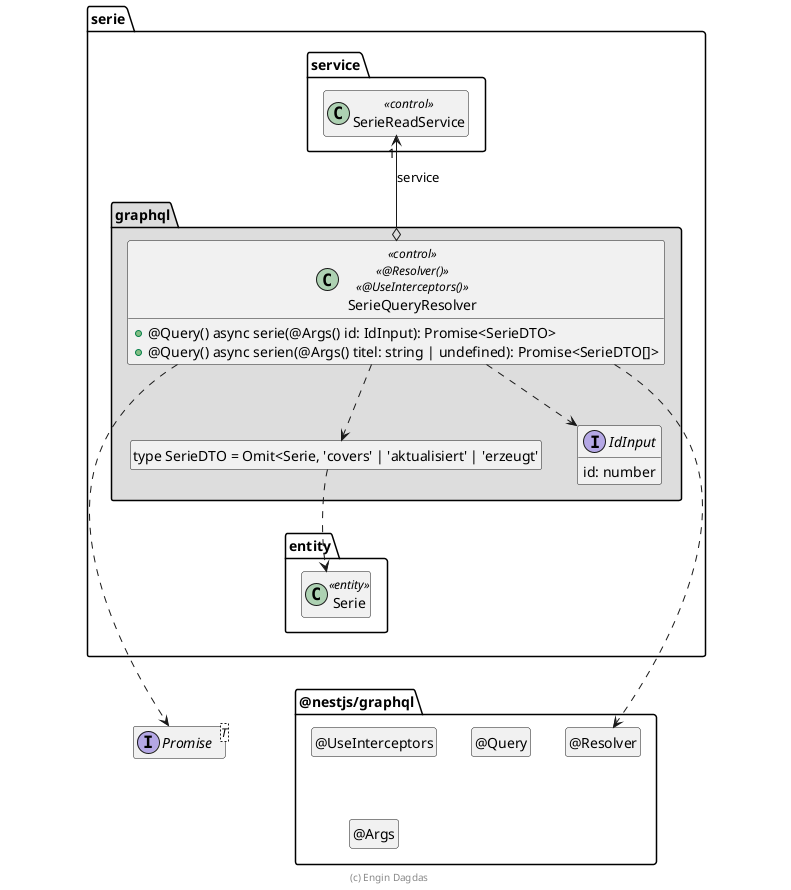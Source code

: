 ' Copyright (C) 2019 - present Juergen Zimmermann, Hochschule Karlsruhe
'
' This program is free software: you can redistribute it and/or modify
' it under the terms of the GNU General Public License as published by
' the Free Software Foundation, either version 3 of the License, or
' (at your option) any later version.
'
' This program is distributed in the hope that it will be useful,
' but WITHOUT ANY WARRANTY; without even the implied warranty of
' MERCHANTABILITY or FITNESS FOR A PARTICULAR PURPOSE.  See the
' GNU General Public License for more details.
'
' You should have received a copy of the GNU General Public License
' along with this program.  If not, see <https://www.gnu.org/licenses/>.

' Preview durch <Alt>d

@startuml Controller-Klasse

interface Promise<T>

package @nestjs/graphql {
  class "@Resolver" as Resolver
  hide Resolver circle

  class "@UseInterceptors" as UseInterceptors
  hide UseInterceptors circle

  class "@Query" as Query
  hide Query circle

  class "@Args" as Args
  hide Args circle

  Resolver .left[hidden].> Promise
}

package serie {
  package entity {
    class Serie <<entity>>
  }

  package service {
    class SerieReadService << control >>
  }

  package graphql #DDDDDD {
    class "type SerieDTO = Omit<Serie, 'covers' | 'aktualisiert' | 'erzeugt'" as SerieDTO
    hide SerieDTO circle

    interface IdInput {
        id: number
    }

    class SerieQueryResolver << control >> << @Resolver() >> << @UseInterceptors() >> {
      + @Query() async serie(@Args() id: IdInput): Promise<SerieDTO>
      + @Query() async serien(@Args() titel: string | undefined): Promise<SerieDTO[]>
    }

    SerieQueryResolver o-up-> "1" SerieReadService : service
    SerieQueryResolver ..> SerieDTO
    SerieQueryResolver ..> IdInput
    SerieDTO ..> Serie
    SerieQueryResolver ..> Resolver

    SerieQueryResolver ..> Promise

    SerieDTO .[hidden].> Serie
    Serie .[hidden].> Promise
    SerieReadService .[hidden].> Promise
    Serie .[hidden].> Resolver
    SerieReadService .[hidden].> Resolver
  }
}

hide empty members

footer (c) Engin Dagdas

@enduml
